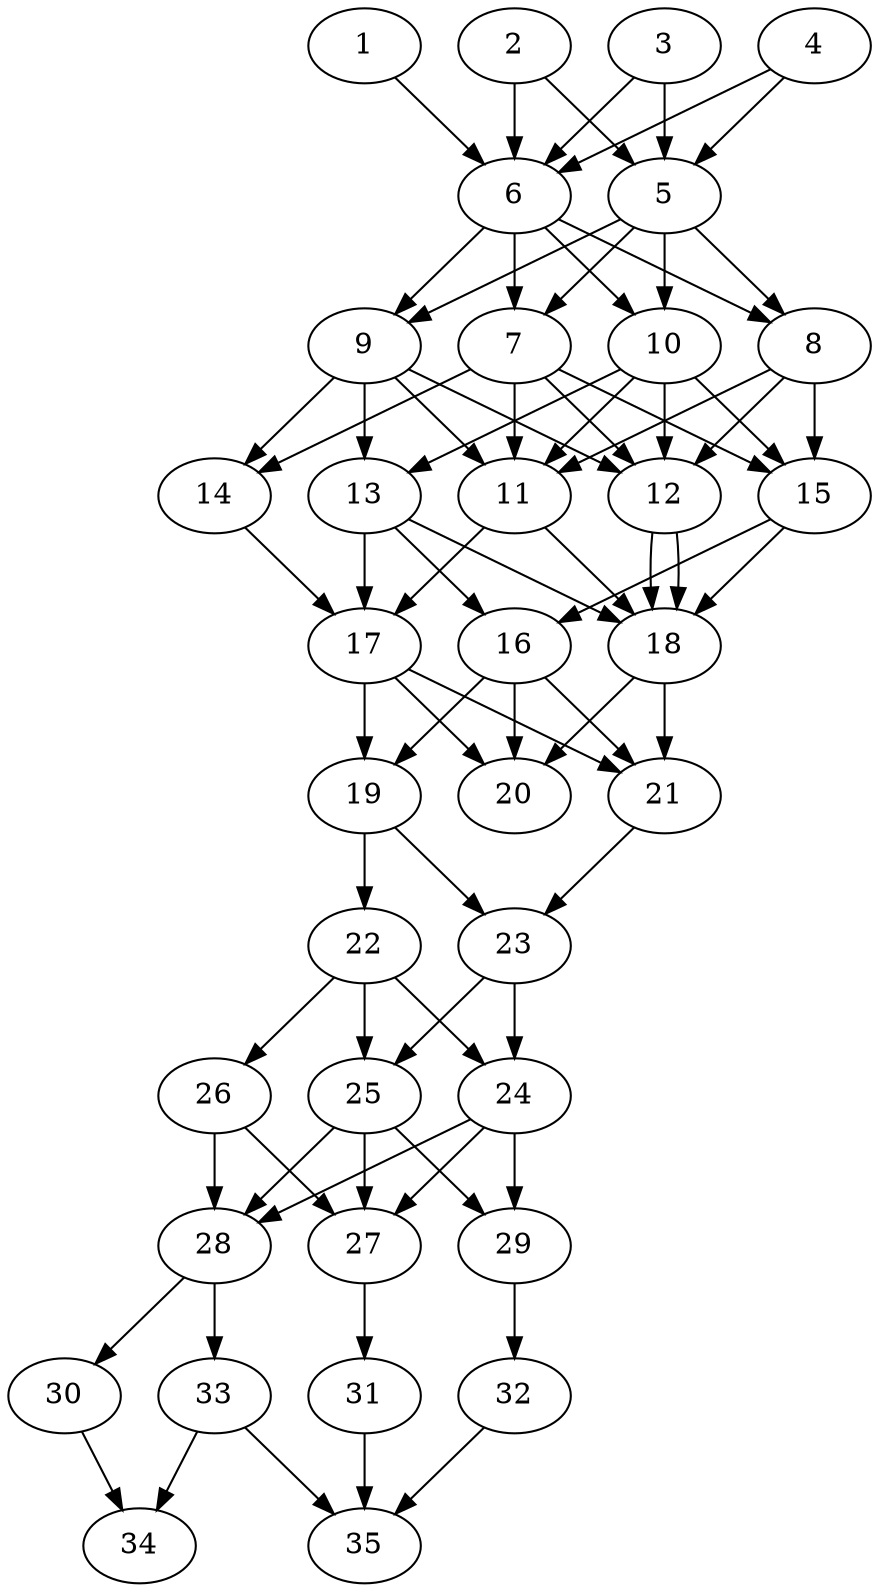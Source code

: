 // DAG automatically generated by daggen at Tue Aug  6 16:28:02 2019
// ./daggen --dot -n 35 --ccr 0.5 --fat 0.4 --regular 0.5 --density 0.9 --mindata 5242880 --maxdata 52428800 
digraph G {
  1 [size="32886784", alpha="0.18", expect_size="16443392"] 
  1 -> 6 [size ="16443392"]
  2 [size="53504000", alpha="0.07", expect_size="26752000"] 
  2 -> 5 [size ="26752000"]
  2 -> 6 [size ="26752000"]
  3 [size="20256768", alpha="0.00", expect_size="10128384"] 
  3 -> 5 [size ="10128384"]
  3 -> 6 [size ="10128384"]
  4 [size="62263296", alpha="0.07", expect_size="31131648"] 
  4 -> 5 [size ="31131648"]
  4 -> 6 [size ="31131648"]
  5 [size="103145472", alpha="0.02", expect_size="51572736"] 
  5 -> 7 [size ="51572736"]
  5 -> 8 [size ="51572736"]
  5 -> 9 [size ="51572736"]
  5 -> 10 [size ="51572736"]
  6 [size="57081856", alpha="0.17", expect_size="28540928"] 
  6 -> 7 [size ="28540928"]
  6 -> 8 [size ="28540928"]
  6 -> 9 [size ="28540928"]
  6 -> 10 [size ="28540928"]
  7 [size="99803136", alpha="0.11", expect_size="49901568"] 
  7 -> 11 [size ="49901568"]
  7 -> 12 [size ="49901568"]
  7 -> 14 [size ="49901568"]
  7 -> 15 [size ="49901568"]
  8 [size="22276096", alpha="0.09", expect_size="11138048"] 
  8 -> 11 [size ="11138048"]
  8 -> 12 [size ="11138048"]
  8 -> 15 [size ="11138048"]
  9 [size="59095040", alpha="0.11", expect_size="29547520"] 
  9 -> 11 [size ="29547520"]
  9 -> 12 [size ="29547520"]
  9 -> 13 [size ="29547520"]
  9 -> 14 [size ="29547520"]
  10 [size="98121728", alpha="0.02", expect_size="49060864"] 
  10 -> 11 [size ="49060864"]
  10 -> 12 [size ="49060864"]
  10 -> 13 [size ="49060864"]
  10 -> 15 [size ="49060864"]
  11 [size="44865536", alpha="0.10", expect_size="22432768"] 
  11 -> 17 [size ="22432768"]
  11 -> 18 [size ="22432768"]
  12 [size="37695488", alpha="0.05", expect_size="18847744"] 
  12 -> 18 [size ="18847744"]
  12 -> 18 [size ="18847744"]
  13 [size="69533696", alpha="0.17", expect_size="34766848"] 
  13 -> 16 [size ="34766848"]
  13 -> 17 [size ="34766848"]
  13 -> 18 [size ="34766848"]
  14 [size="71094272", alpha="0.17", expect_size="35547136"] 
  14 -> 17 [size ="35547136"]
  15 [size="103958528", alpha="0.20", expect_size="51979264"] 
  15 -> 16 [size ="51979264"]
  15 -> 18 [size ="51979264"]
  16 [size="19986432", alpha="0.00", expect_size="9993216"] 
  16 -> 19 [size ="9993216"]
  16 -> 20 [size ="9993216"]
  16 -> 21 [size ="9993216"]
  17 [size="102324224", alpha="0.12", expect_size="51162112"] 
  17 -> 19 [size ="51162112"]
  17 -> 20 [size ="51162112"]
  17 -> 21 [size ="51162112"]
  18 [size="58873856", alpha="0.14", expect_size="29436928"] 
  18 -> 20 [size ="29436928"]
  18 -> 21 [size ="29436928"]
  19 [size="101021696", alpha="0.05", expect_size="50510848"] 
  19 -> 22 [size ="50510848"]
  19 -> 23 [size ="50510848"]
  20 [size="60536832", alpha="0.05", expect_size="30268416"] 
  21 [size="68331520", alpha="0.10", expect_size="34165760"] 
  21 -> 23 [size ="34165760"]
  22 [size="20195328", alpha="0.05", expect_size="10097664"] 
  22 -> 24 [size ="10097664"]
  22 -> 25 [size ="10097664"]
  22 -> 26 [size ="10097664"]
  23 [size="44062720", alpha="0.01", expect_size="22031360"] 
  23 -> 24 [size ="22031360"]
  23 -> 25 [size ="22031360"]
  24 [size="31043584", alpha="0.08", expect_size="15521792"] 
  24 -> 27 [size ="15521792"]
  24 -> 28 [size ="15521792"]
  24 -> 29 [size ="15521792"]
  25 [size="15810560", alpha="0.15", expect_size="7905280"] 
  25 -> 27 [size ="7905280"]
  25 -> 28 [size ="7905280"]
  25 -> 29 [size ="7905280"]
  26 [size="14301184", alpha="0.11", expect_size="7150592"] 
  26 -> 27 [size ="7150592"]
  26 -> 28 [size ="7150592"]
  27 [size="14882816", alpha="0.07", expect_size="7441408"] 
  27 -> 31 [size ="7441408"]
  28 [size="69758976", alpha="0.05", expect_size="34879488"] 
  28 -> 30 [size ="34879488"]
  28 -> 33 [size ="34879488"]
  29 [size="42577920", alpha="0.13", expect_size="21288960"] 
  29 -> 32 [size ="21288960"]
  30 [size="67168256", alpha="0.00", expect_size="33584128"] 
  30 -> 34 [size ="33584128"]
  31 [size="92846080", alpha="0.14", expect_size="46423040"] 
  31 -> 35 [size ="46423040"]
  32 [size="47636480", alpha="0.14", expect_size="23818240"] 
  32 -> 35 [size ="23818240"]
  33 [size="68931584", alpha="0.07", expect_size="34465792"] 
  33 -> 34 [size ="34465792"]
  33 -> 35 [size ="34465792"]
  34 [size="72136704", alpha="0.12", expect_size="36068352"] 
  35 [size="14651392", alpha="0.18", expect_size="7325696"] 
}
